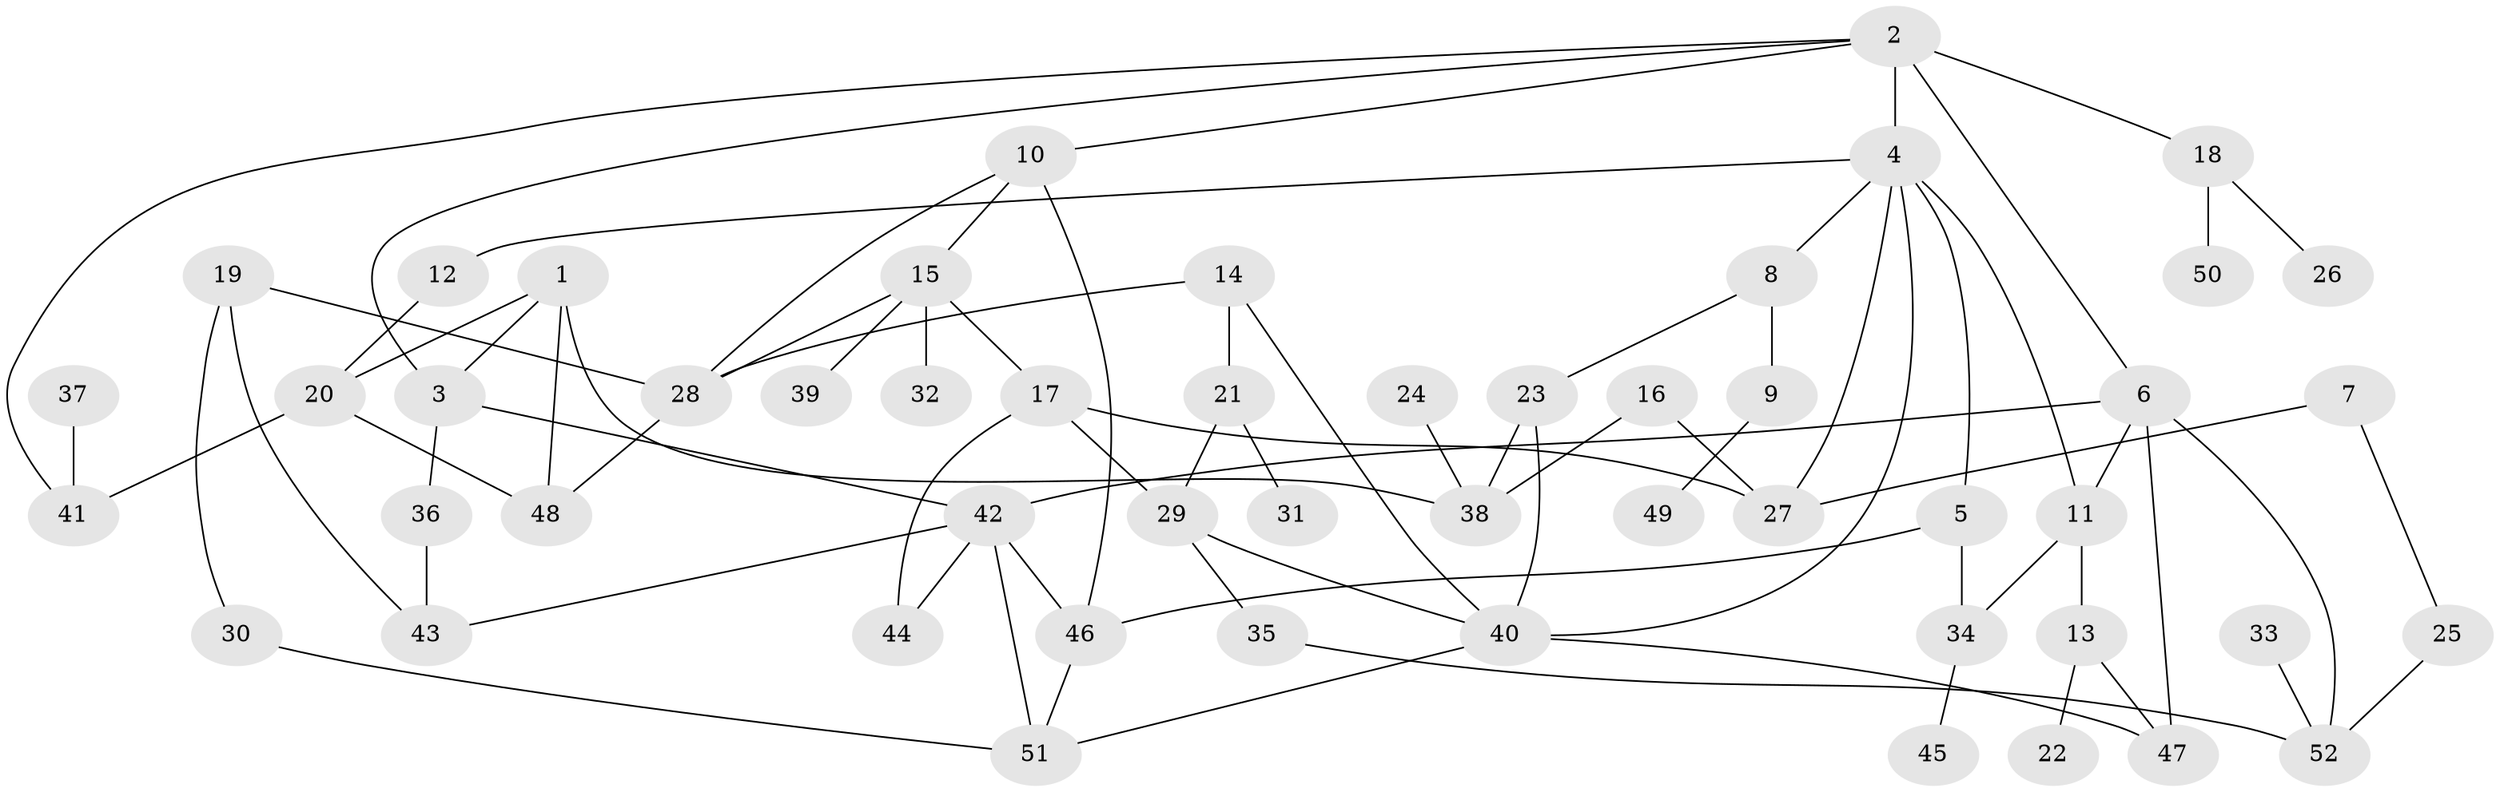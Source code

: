 // original degree distribution, {6: 0.04054054054054054, 4: 0.1891891891891892, 3: 0.20270270270270271, 2: 0.25675675675675674, 7: 0.013513513513513514, 5: 0.05405405405405406, 1: 0.24324324324324326}
// Generated by graph-tools (version 1.1) at 2025/36/03/04/25 23:36:06]
// undirected, 52 vertices, 78 edges
graph export_dot {
  node [color=gray90,style=filled];
  1;
  2;
  3;
  4;
  5;
  6;
  7;
  8;
  9;
  10;
  11;
  12;
  13;
  14;
  15;
  16;
  17;
  18;
  19;
  20;
  21;
  22;
  23;
  24;
  25;
  26;
  27;
  28;
  29;
  30;
  31;
  32;
  33;
  34;
  35;
  36;
  37;
  38;
  39;
  40;
  41;
  42;
  43;
  44;
  45;
  46;
  47;
  48;
  49;
  50;
  51;
  52;
  1 -- 3 [weight=1.0];
  1 -- 20 [weight=1.0];
  1 -- 38 [weight=1.0];
  1 -- 48 [weight=1.0];
  2 -- 3 [weight=1.0];
  2 -- 4 [weight=1.0];
  2 -- 6 [weight=1.0];
  2 -- 10 [weight=1.0];
  2 -- 18 [weight=2.0];
  2 -- 41 [weight=1.0];
  3 -- 36 [weight=1.0];
  3 -- 42 [weight=1.0];
  4 -- 5 [weight=1.0];
  4 -- 8 [weight=1.0];
  4 -- 11 [weight=1.0];
  4 -- 12 [weight=1.0];
  4 -- 27 [weight=1.0];
  4 -- 40 [weight=1.0];
  5 -- 34 [weight=1.0];
  5 -- 46 [weight=1.0];
  6 -- 11 [weight=1.0];
  6 -- 42 [weight=1.0];
  6 -- 47 [weight=1.0];
  6 -- 52 [weight=1.0];
  7 -- 25 [weight=1.0];
  7 -- 27 [weight=1.0];
  8 -- 9 [weight=1.0];
  8 -- 23 [weight=1.0];
  9 -- 49 [weight=1.0];
  10 -- 15 [weight=1.0];
  10 -- 28 [weight=1.0];
  10 -- 46 [weight=1.0];
  11 -- 13 [weight=1.0];
  11 -- 34 [weight=1.0];
  12 -- 20 [weight=1.0];
  13 -- 22 [weight=1.0];
  13 -- 47 [weight=1.0];
  14 -- 21 [weight=1.0];
  14 -- 28 [weight=1.0];
  14 -- 40 [weight=1.0];
  15 -- 17 [weight=1.0];
  15 -- 28 [weight=1.0];
  15 -- 32 [weight=1.0];
  15 -- 39 [weight=1.0];
  16 -- 27 [weight=1.0];
  16 -- 38 [weight=1.0];
  17 -- 27 [weight=1.0];
  17 -- 29 [weight=1.0];
  17 -- 44 [weight=1.0];
  18 -- 26 [weight=1.0];
  18 -- 50 [weight=1.0];
  19 -- 28 [weight=1.0];
  19 -- 30 [weight=1.0];
  19 -- 43 [weight=1.0];
  20 -- 41 [weight=1.0];
  20 -- 48 [weight=1.0];
  21 -- 29 [weight=1.0];
  21 -- 31 [weight=1.0];
  23 -- 38 [weight=1.0];
  23 -- 40 [weight=1.0];
  24 -- 38 [weight=1.0];
  25 -- 52 [weight=1.0];
  28 -- 48 [weight=1.0];
  29 -- 35 [weight=1.0];
  29 -- 40 [weight=1.0];
  30 -- 51 [weight=1.0];
  33 -- 52 [weight=1.0];
  34 -- 45 [weight=1.0];
  35 -- 52 [weight=1.0];
  36 -- 43 [weight=1.0];
  37 -- 41 [weight=1.0];
  40 -- 47 [weight=1.0];
  40 -- 51 [weight=1.0];
  42 -- 43 [weight=1.0];
  42 -- 44 [weight=1.0];
  42 -- 46 [weight=1.0];
  42 -- 51 [weight=1.0];
  46 -- 51 [weight=1.0];
}
